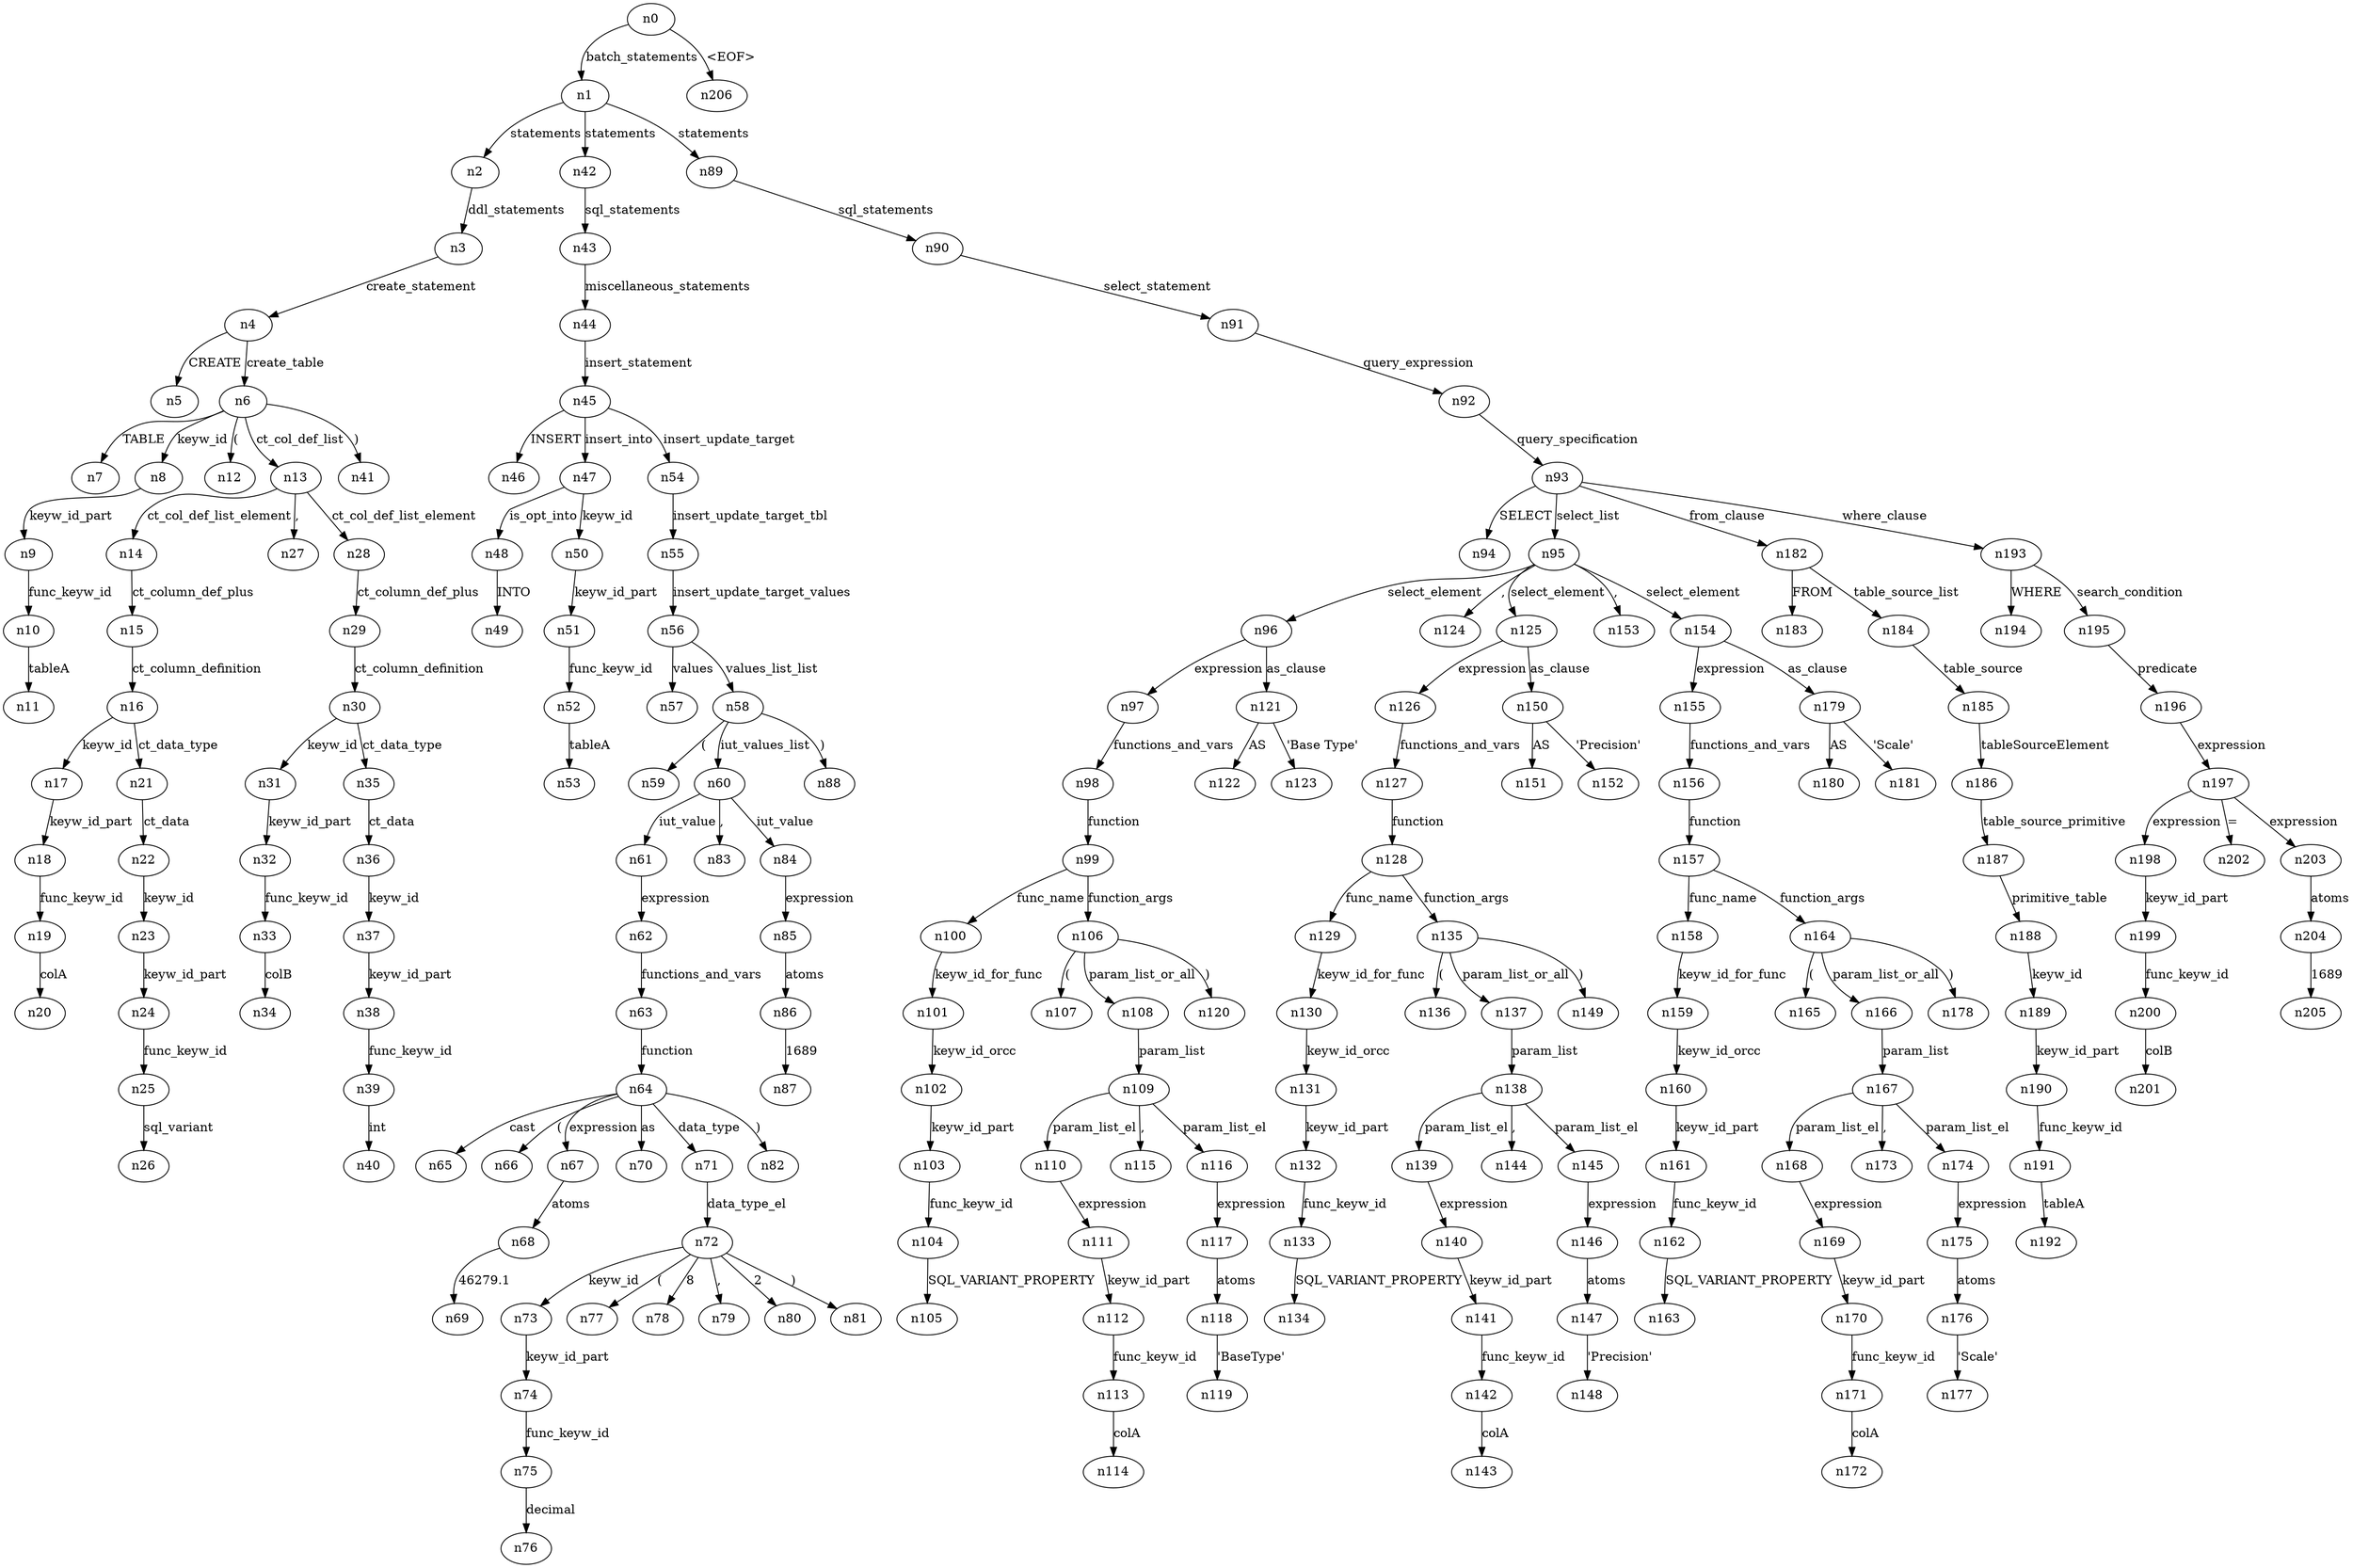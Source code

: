 digraph ParseTree {
  n0 -> n1 [label="batch_statements"];
  n1 -> n2 [label="statements"];
  n2 -> n3 [label="ddl_statements"];
  n3 -> n4 [label="create_statement"];
  n4 -> n5 [label="CREATE"];
  n4 -> n6 [label="create_table"];
  n6 -> n7 [label="TABLE"];
  n6 -> n8 [label="keyw_id"];
  n8 -> n9 [label="keyw_id_part"];
  n9 -> n10 [label="func_keyw_id"];
  n10 -> n11 [label="tableA"];
  n6 -> n12 [label="("];
  n6 -> n13 [label="ct_col_def_list"];
  n13 -> n14 [label="ct_col_def_list_element"];
  n14 -> n15 [label="ct_column_def_plus"];
  n15 -> n16 [label="ct_column_definition"];
  n16 -> n17 [label="keyw_id"];
  n17 -> n18 [label="keyw_id_part"];
  n18 -> n19 [label="func_keyw_id"];
  n19 -> n20 [label="colA"];
  n16 -> n21 [label="ct_data_type"];
  n21 -> n22 [label="ct_data"];
  n22 -> n23 [label="keyw_id"];
  n23 -> n24 [label="keyw_id_part"];
  n24 -> n25 [label="func_keyw_id"];
  n25 -> n26 [label="sql_variant"];
  n13 -> n27 [label=","];
  n13 -> n28 [label="ct_col_def_list_element"];
  n28 -> n29 [label="ct_column_def_plus"];
  n29 -> n30 [label="ct_column_definition"];
  n30 -> n31 [label="keyw_id"];
  n31 -> n32 [label="keyw_id_part"];
  n32 -> n33 [label="func_keyw_id"];
  n33 -> n34 [label="colB"];
  n30 -> n35 [label="ct_data_type"];
  n35 -> n36 [label="ct_data"];
  n36 -> n37 [label="keyw_id"];
  n37 -> n38 [label="keyw_id_part"];
  n38 -> n39 [label="func_keyw_id"];
  n39 -> n40 [label="int"];
  n6 -> n41 [label=")"];
  n1 -> n42 [label="statements"];
  n42 -> n43 [label="sql_statements"];
  n43 -> n44 [label="miscellaneous_statements"];
  n44 -> n45 [label="insert_statement"];
  n45 -> n46 [label="INSERT"];
  n45 -> n47 [label="insert_into"];
  n47 -> n48 [label="is_opt_into"];
  n48 -> n49 [label="INTO"];
  n47 -> n50 [label="keyw_id"];
  n50 -> n51 [label="keyw_id_part"];
  n51 -> n52 [label="func_keyw_id"];
  n52 -> n53 [label="tableA"];
  n45 -> n54 [label="insert_update_target"];
  n54 -> n55 [label="insert_update_target_tbl"];
  n55 -> n56 [label="insert_update_target_values"];
  n56 -> n57 [label="values"];
  n56 -> n58 [label="values_list_list"];
  n58 -> n59 [label="("];
  n58 -> n60 [label="iut_values_list"];
  n60 -> n61 [label="iut_value"];
  n61 -> n62 [label="expression"];
  n62 -> n63 [label="functions_and_vars"];
  n63 -> n64 [label="function"];
  n64 -> n65 [label="cast"];
  n64 -> n66 [label="("];
  n64 -> n67 [label="expression"];
  n67 -> n68 [label="atoms"];
  n68 -> n69 [label="46279.1"];
  n64 -> n70 [label="as"];
  n64 -> n71 [label="data_type"];
  n71 -> n72 [label="data_type_el"];
  n72 -> n73 [label="keyw_id"];
  n73 -> n74 [label="keyw_id_part"];
  n74 -> n75 [label="func_keyw_id"];
  n75 -> n76 [label="decimal"];
  n72 -> n77 [label="("];
  n72 -> n78 [label="8"];
  n72 -> n79 [label=","];
  n72 -> n80 [label="2"];
  n72 -> n81 [label=")"];
  n64 -> n82 [label=")"];
  n60 -> n83 [label=","];
  n60 -> n84 [label="iut_value"];
  n84 -> n85 [label="expression"];
  n85 -> n86 [label="atoms"];
  n86 -> n87 [label="1689"];
  n58 -> n88 [label=")"];
  n1 -> n89 [label="statements"];
  n89 -> n90 [label="sql_statements"];
  n90 -> n91 [label="select_statement"];
  n91 -> n92 [label="query_expression"];
  n92 -> n93 [label="query_specification"];
  n93 -> n94 [label="SELECT"];
  n93 -> n95 [label="select_list"];
  n95 -> n96 [label="select_element"];
  n96 -> n97 [label="expression"];
  n97 -> n98 [label="functions_and_vars"];
  n98 -> n99 [label="function"];
  n99 -> n100 [label="func_name"];
  n100 -> n101 [label="keyw_id_for_func"];
  n101 -> n102 [label="keyw_id_orcc"];
  n102 -> n103 [label="keyw_id_part"];
  n103 -> n104 [label="func_keyw_id"];
  n104 -> n105 [label="SQL_VARIANT_PROPERTY"];
  n99 -> n106 [label="function_args"];
  n106 -> n107 [label="("];
  n106 -> n108 [label="param_list_or_all"];
  n108 -> n109 [label="param_list"];
  n109 -> n110 [label="param_list_el"];
  n110 -> n111 [label="expression"];
  n111 -> n112 [label="keyw_id_part"];
  n112 -> n113 [label="func_keyw_id"];
  n113 -> n114 [label="colA"];
  n109 -> n115 [label=","];
  n109 -> n116 [label="param_list_el"];
  n116 -> n117 [label="expression"];
  n117 -> n118 [label="atoms"];
  n118 -> n119 [label="'BaseType'"];
  n106 -> n120 [label=")"];
  n96 -> n121 [label="as_clause"];
  n121 -> n122 [label="AS"];
  n121 -> n123 [label="'Base Type'"];
  n95 -> n124 [label=","];
  n95 -> n125 [label="select_element"];
  n125 -> n126 [label="expression"];
  n126 -> n127 [label="functions_and_vars"];
  n127 -> n128 [label="function"];
  n128 -> n129 [label="func_name"];
  n129 -> n130 [label="keyw_id_for_func"];
  n130 -> n131 [label="keyw_id_orcc"];
  n131 -> n132 [label="keyw_id_part"];
  n132 -> n133 [label="func_keyw_id"];
  n133 -> n134 [label="SQL_VARIANT_PROPERTY"];
  n128 -> n135 [label="function_args"];
  n135 -> n136 [label="("];
  n135 -> n137 [label="param_list_or_all"];
  n137 -> n138 [label="param_list"];
  n138 -> n139 [label="param_list_el"];
  n139 -> n140 [label="expression"];
  n140 -> n141 [label="keyw_id_part"];
  n141 -> n142 [label="func_keyw_id"];
  n142 -> n143 [label="colA"];
  n138 -> n144 [label=","];
  n138 -> n145 [label="param_list_el"];
  n145 -> n146 [label="expression"];
  n146 -> n147 [label="atoms"];
  n147 -> n148 [label="'Precision'"];
  n135 -> n149 [label=")"];
  n125 -> n150 [label="as_clause"];
  n150 -> n151 [label="AS"];
  n150 -> n152 [label="'Precision'"];
  n95 -> n153 [label=","];
  n95 -> n154 [label="select_element"];
  n154 -> n155 [label="expression"];
  n155 -> n156 [label="functions_and_vars"];
  n156 -> n157 [label="function"];
  n157 -> n158 [label="func_name"];
  n158 -> n159 [label="keyw_id_for_func"];
  n159 -> n160 [label="keyw_id_orcc"];
  n160 -> n161 [label="keyw_id_part"];
  n161 -> n162 [label="func_keyw_id"];
  n162 -> n163 [label="SQL_VARIANT_PROPERTY"];
  n157 -> n164 [label="function_args"];
  n164 -> n165 [label="("];
  n164 -> n166 [label="param_list_or_all"];
  n166 -> n167 [label="param_list"];
  n167 -> n168 [label="param_list_el"];
  n168 -> n169 [label="expression"];
  n169 -> n170 [label="keyw_id_part"];
  n170 -> n171 [label="func_keyw_id"];
  n171 -> n172 [label="colA"];
  n167 -> n173 [label=","];
  n167 -> n174 [label="param_list_el"];
  n174 -> n175 [label="expression"];
  n175 -> n176 [label="atoms"];
  n176 -> n177 [label="'Scale'"];
  n164 -> n178 [label=")"];
  n154 -> n179 [label="as_clause"];
  n179 -> n180 [label="AS"];
  n179 -> n181 [label="'Scale'"];
  n93 -> n182 [label="from_clause"];
  n182 -> n183 [label="FROM"];
  n182 -> n184 [label="table_source_list"];
  n184 -> n185 [label="table_source"];
  n185 -> n186 [label="tableSourceElement"];
  n186 -> n187 [label="table_source_primitive"];
  n187 -> n188 [label="primitive_table"];
  n188 -> n189 [label="keyw_id"];
  n189 -> n190 [label="keyw_id_part"];
  n190 -> n191 [label="func_keyw_id"];
  n191 -> n192 [label="tableA"];
  n93 -> n193 [label="where_clause"];
  n193 -> n194 [label="WHERE"];
  n193 -> n195 [label="search_condition"];
  n195 -> n196 [label="predicate"];
  n196 -> n197 [label="expression"];
  n197 -> n198 [label="expression"];
  n198 -> n199 [label="keyw_id_part"];
  n199 -> n200 [label="func_keyw_id"];
  n200 -> n201 [label="colB"];
  n197 -> n202 [label="="];
  n197 -> n203 [label="expression"];
  n203 -> n204 [label="atoms"];
  n204 -> n205 [label="1689"];
  n0 -> n206 [label="<EOF>"];
}